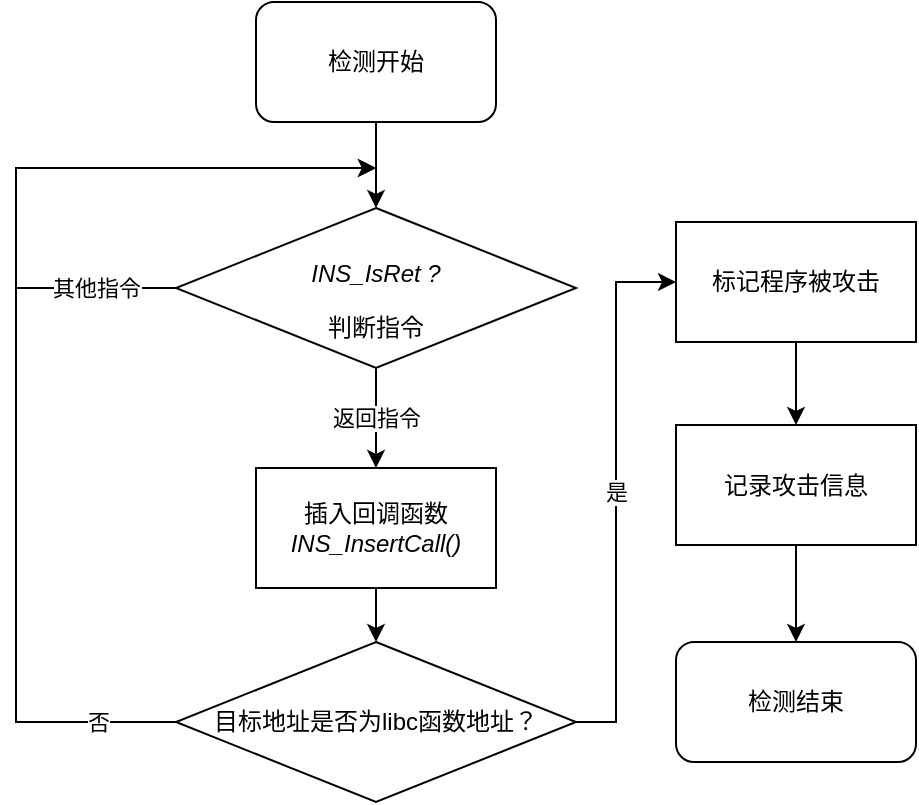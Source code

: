 <mxfile version="10.6.7" type="device"><diagram id="I3G7kEA3SUd09m9k9rh1" name="Page-1"><mxGraphModel dx="1324" dy="769" grid="1" gridSize="10" guides="1" tooltips="1" connect="1" arrows="1" fold="1" page="1" pageScale="1" pageWidth="850" pageHeight="1100" math="0" shadow="0"><root><mxCell id="0"/><mxCell id="1" parent="0"/><mxCell id="8LwgNLev6JubnL6FszjK-9" value="其他指令" style="edgeStyle=orthogonalEdgeStyle;rounded=0;orthogonalLoop=1;jettySize=auto;html=1;" edge="1" parent="1" source="8LwgNLev6JubnL6FszjK-2"><mxGeometry x="-0.749" relative="1" as="geometry"><mxPoint x="340" y="123" as="targetPoint"/><Array as="points"><mxPoint x="160" y="183"/><mxPoint x="160" y="123"/></Array><mxPoint as="offset"/></mxGeometry></mxCell><mxCell id="8LwgNLev6JubnL6FszjK-11" value="返回指令" style="edgeStyle=orthogonalEdgeStyle;rounded=0;orthogonalLoop=1;jettySize=auto;html=1;" edge="1" parent="1" source="8LwgNLev6JubnL6FszjK-2" target="8LwgNLev6JubnL6FszjK-7"><mxGeometry relative="1" as="geometry"/></mxCell><mxCell id="8LwgNLev6JubnL6FszjK-2" value="&lt;p&gt;&lt;i&gt;&lt;span&gt;INS_IsRet ?&lt;br&gt;&lt;/span&gt;&lt;/i&gt;&lt;/p&gt;&lt;div&gt;判断指令&lt;br&gt;&lt;/div&gt;" style="rhombus;whiteSpace=wrap;html=1;" vertex="1" parent="1"><mxGeometry x="240" y="143" width="200" height="80" as="geometry"/></mxCell><mxCell id="8LwgNLev6JubnL6FszjK-4" value="" style="edgeStyle=orthogonalEdgeStyle;rounded=0;orthogonalLoop=1;jettySize=auto;html=1;" edge="1" parent="1" source="8LwgNLev6JubnL6FszjK-3" target="8LwgNLev6JubnL6FszjK-2"><mxGeometry relative="1" as="geometry"/></mxCell><mxCell id="8LwgNLev6JubnL6FszjK-3" value="检测开始" style="rounded=1;whiteSpace=wrap;html=1;" vertex="1" parent="1"><mxGeometry x="280" y="40" width="120" height="60" as="geometry"/></mxCell><mxCell id="8LwgNLev6JubnL6FszjK-24" value="" style="edgeStyle=orthogonalEdgeStyle;rounded=0;orthogonalLoop=1;jettySize=auto;html=1;" edge="1" parent="1" source="8LwgNLev6JubnL6FszjK-7" target="8LwgNLev6JubnL6FszjK-12"><mxGeometry relative="1" as="geometry"/></mxCell><mxCell id="8LwgNLev6JubnL6FszjK-7" value="&lt;p&gt;&lt;span&gt;插入回调函数&lt;/span&gt;&lt;i&gt;&lt;span&gt;INS_InsertCall()&lt;/span&gt;&lt;/i&gt;&lt;/p&gt;" style="rounded=0;whiteSpace=wrap;html=1;" vertex="1" parent="1"><mxGeometry x="280" y="273" width="120" height="60" as="geometry"/></mxCell><mxCell id="8LwgNLev6JubnL6FszjK-19" value="是" style="edgeStyle=orthogonalEdgeStyle;rounded=0;orthogonalLoop=1;jettySize=auto;html=1;exitX=1;exitY=0.5;exitDx=0;exitDy=0;" edge="1" parent="1" source="8LwgNLev6JubnL6FszjK-12" target="8LwgNLev6JubnL6FszjK-18"><mxGeometry relative="1" as="geometry"><mxPoint x="440" y="420" as="sourcePoint"/><Array as="points"><mxPoint x="460" y="400"/><mxPoint x="460" y="180"/></Array></mxGeometry></mxCell><mxCell id="8LwgNLev6JubnL6FszjK-26" value="否" style="edgeStyle=orthogonalEdgeStyle;rounded=0;orthogonalLoop=1;jettySize=auto;html=1;exitX=0;exitY=0.5;exitDx=0;exitDy=0;" edge="1" parent="1" source="8LwgNLev6JubnL6FszjK-12"><mxGeometry x="-0.852" relative="1" as="geometry"><mxPoint x="240.357" y="409.857" as="sourcePoint"/><mxPoint x="340" y="123" as="targetPoint"/><Array as="points"><mxPoint x="160" y="400"/><mxPoint x="160" y="123"/></Array><mxPoint as="offset"/></mxGeometry></mxCell><mxCell id="8LwgNLev6JubnL6FszjK-12" value="目标地址是否为libc函数地址？" style="rhombus;whiteSpace=wrap;html=1;" vertex="1" parent="1"><mxGeometry x="240" y="360" width="200" height="80" as="geometry"/></mxCell><mxCell id="8LwgNLev6JubnL6FszjK-27" value="" style="edgeStyle=orthogonalEdgeStyle;rounded=0;orthogonalLoop=1;jettySize=auto;html=1;" edge="1" parent="1" source="8LwgNLev6JubnL6FszjK-28" target="8LwgNLev6JubnL6FszjK-20"><mxGeometry relative="1" as="geometry"/></mxCell><mxCell id="8LwgNLev6JubnL6FszjK-18" value="标记程序被攻击" style="rounded=0;whiteSpace=wrap;html=1;" vertex="1" parent="1"><mxGeometry x="490" y="150" width="120" height="60" as="geometry"/></mxCell><mxCell id="8LwgNLev6JubnL6FszjK-20" value="检测结束" style="rounded=1;whiteSpace=wrap;html=1;" vertex="1" parent="1"><mxGeometry x="490" y="360" width="120" height="60" as="geometry"/></mxCell><mxCell id="8LwgNLev6JubnL6FszjK-28" value="记录攻击信息" style="rounded=0;whiteSpace=wrap;html=1;" vertex="1" parent="1"><mxGeometry x="490" y="251.5" width="120" height="60" as="geometry"/></mxCell><mxCell id="8LwgNLev6JubnL6FszjK-29" value="" style="edgeStyle=orthogonalEdgeStyle;rounded=0;orthogonalLoop=1;jettySize=auto;html=1;" edge="1" parent="1" source="8LwgNLev6JubnL6FszjK-18" target="8LwgNLev6JubnL6FszjK-28"><mxGeometry relative="1" as="geometry"><mxPoint x="550" y="190" as="sourcePoint"/><mxPoint x="550" y="310" as="targetPoint"/></mxGeometry></mxCell></root></mxGraphModel></diagram></mxfile>